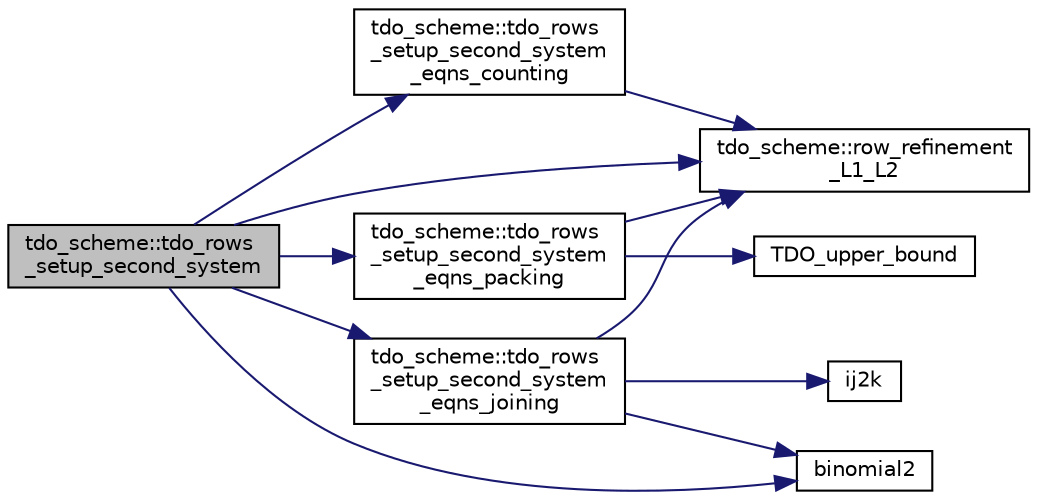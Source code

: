 digraph "tdo_scheme::tdo_rows_setup_second_system"
{
  edge [fontname="Helvetica",fontsize="10",labelfontname="Helvetica",labelfontsize="10"];
  node [fontname="Helvetica",fontsize="10",shape=record];
  rankdir="LR";
  Node434 [label="tdo_scheme::tdo_rows\l_setup_second_system",height=0.2,width=0.4,color="black", fillcolor="grey75", style="filled", fontcolor="black"];
  Node434 -> Node435 [color="midnightblue",fontsize="10",style="solid",fontname="Helvetica"];
  Node435 [label="tdo_scheme::row_refinement\l_L1_L2",height=0.2,width=0.4,color="black", fillcolor="white", style="filled",URL="$d7/dbc/classtdo__scheme.html#a0e9219a94a8ac92ceb2d4aeb42200ad6"];
  Node434 -> Node436 [color="midnightblue",fontsize="10",style="solid",fontname="Helvetica"];
  Node436 [label="binomial2",height=0.2,width=0.4,color="black", fillcolor="white", style="filled",URL="$d4/d67/geometry_8h.html#ab6dceea0c43a62b3f5d173730b0e50fa"];
  Node434 -> Node437 [color="midnightblue",fontsize="10",style="solid",fontname="Helvetica"];
  Node437 [label="tdo_scheme::tdo_rows\l_setup_second_system\l_eqns_joining",height=0.2,width=0.4,color="black", fillcolor="white", style="filled",URL="$d7/dbc/classtdo__scheme.html#a5471aa8f875a23a6d9d70f5d72618e95"];
  Node437 -> Node435 [color="midnightblue",fontsize="10",style="solid",fontname="Helvetica"];
  Node437 -> Node438 [color="midnightblue",fontsize="10",style="solid",fontname="Helvetica"];
  Node438 [label="ij2k",height=0.2,width=0.4,color="black", fillcolor="white", style="filled",URL="$df/dbf/sajeeb_8_c.html#a68a0fe85ad4b80a9220cb33f9c4c0042"];
  Node437 -> Node436 [color="midnightblue",fontsize="10",style="solid",fontname="Helvetica"];
  Node434 -> Node439 [color="midnightblue",fontsize="10",style="solid",fontname="Helvetica"];
  Node439 [label="tdo_scheme::tdo_rows\l_setup_second_system\l_eqns_counting",height=0.2,width=0.4,color="black", fillcolor="white", style="filled",URL="$d7/dbc/classtdo__scheme.html#ac7886fa5ddefefa897905669fb08434f"];
  Node439 -> Node435 [color="midnightblue",fontsize="10",style="solid",fontname="Helvetica"];
  Node434 -> Node440 [color="midnightblue",fontsize="10",style="solid",fontname="Helvetica"];
  Node440 [label="tdo_scheme::tdo_rows\l_setup_second_system\l_eqns_packing",height=0.2,width=0.4,color="black", fillcolor="white", style="filled",URL="$d7/dbc/classtdo__scheme.html#af0d0dd149f3b51eb9ba5c7b2477f31f8"];
  Node440 -> Node435 [color="midnightblue",fontsize="10",style="solid",fontname="Helvetica"];
  Node440 -> Node441 [color="midnightblue",fontsize="10",style="solid",fontname="Helvetica"];
  Node441 [label="TDO_upper_bound",height=0.2,width=0.4,color="black", fillcolor="white", style="filled",URL="$d4/d67/geometry_8h.html#acc6e45f60ffca06180f76832347064c8"];
}
